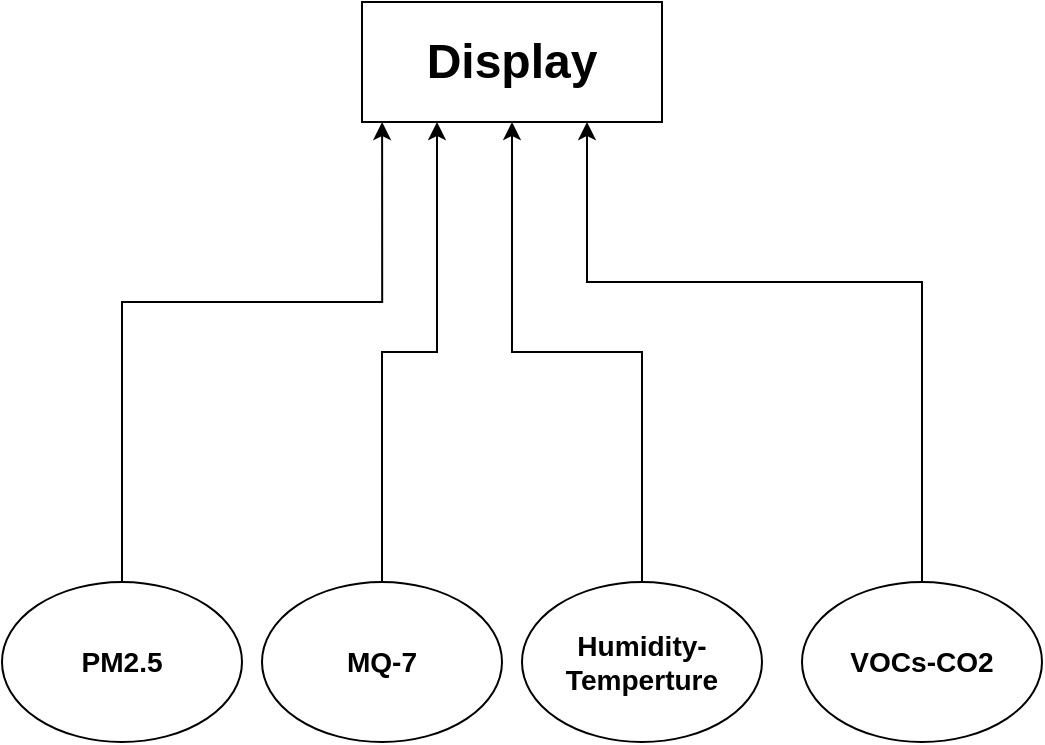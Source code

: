 <mxfile version="26.0.6">
  <diagram name="Page-1" id="50KCAq99XJreJU4lUwnG">
    <mxGraphModel dx="1434" dy="780" grid="1" gridSize="10" guides="1" tooltips="1" connect="1" arrows="1" fold="1" page="1" pageScale="1" pageWidth="850" pageHeight="1100" math="0" shadow="0">
      <root>
        <mxCell id="0" />
        <mxCell id="1" parent="0" />
        <mxCell id="4yn7_-6FRRdtRMWmyEBK-1" value="&lt;h1&gt;Display&lt;/h1&gt;" style="rounded=0;whiteSpace=wrap;html=1;" vertex="1" parent="1">
          <mxGeometry x="370" y="70" width="150" height="60" as="geometry" />
        </mxCell>
        <mxCell id="4yn7_-6FRRdtRMWmyEBK-8" style="edgeStyle=orthogonalEdgeStyle;rounded=0;orthogonalLoop=1;jettySize=auto;html=1;entryX=0.25;entryY=1;entryDx=0;entryDy=0;" edge="1" parent="1" source="4yn7_-6FRRdtRMWmyEBK-2" target="4yn7_-6FRRdtRMWmyEBK-1">
          <mxGeometry relative="1" as="geometry" />
        </mxCell>
        <mxCell id="4yn7_-6FRRdtRMWmyEBK-2" value="&lt;h3&gt;MQ-7&lt;/h3&gt;" style="ellipse;whiteSpace=wrap;html=1;" vertex="1" parent="1">
          <mxGeometry x="320" y="360" width="120" height="80" as="geometry" />
        </mxCell>
        <mxCell id="4yn7_-6FRRdtRMWmyEBK-5" value="&lt;h3&gt;PM2.5&lt;/h3&gt;" style="ellipse;whiteSpace=wrap;html=1;" vertex="1" parent="1">
          <mxGeometry x="190" y="360" width="120" height="80" as="geometry" />
        </mxCell>
        <mxCell id="4yn7_-6FRRdtRMWmyEBK-11" style="edgeStyle=orthogonalEdgeStyle;rounded=0;orthogonalLoop=1;jettySize=auto;html=1;entryX=0.5;entryY=1;entryDx=0;entryDy=0;" edge="1" parent="1" source="4yn7_-6FRRdtRMWmyEBK-6" target="4yn7_-6FRRdtRMWmyEBK-1">
          <mxGeometry relative="1" as="geometry" />
        </mxCell>
        <mxCell id="4yn7_-6FRRdtRMWmyEBK-6" value="&lt;h3&gt;Humidity-Temperture&lt;/h3&gt;" style="ellipse;whiteSpace=wrap;html=1;" vertex="1" parent="1">
          <mxGeometry x="450" y="360" width="120" height="80" as="geometry" />
        </mxCell>
        <mxCell id="4yn7_-6FRRdtRMWmyEBK-12" style="edgeStyle=orthogonalEdgeStyle;rounded=0;orthogonalLoop=1;jettySize=auto;html=1;entryX=0.75;entryY=1;entryDx=0;entryDy=0;" edge="1" parent="1" source="4yn7_-6FRRdtRMWmyEBK-7" target="4yn7_-6FRRdtRMWmyEBK-1">
          <mxGeometry relative="1" as="geometry">
            <Array as="points">
              <mxPoint x="650" y="210" />
              <mxPoint x="483" y="210" />
            </Array>
          </mxGeometry>
        </mxCell>
        <mxCell id="4yn7_-6FRRdtRMWmyEBK-7" value="&lt;h3&gt;VOCs-CO2&lt;/h3&gt;" style="ellipse;whiteSpace=wrap;html=1;" vertex="1" parent="1">
          <mxGeometry x="590" y="360" width="120" height="80" as="geometry" />
        </mxCell>
        <mxCell id="4yn7_-6FRRdtRMWmyEBK-10" style="edgeStyle=orthogonalEdgeStyle;rounded=0;orthogonalLoop=1;jettySize=auto;html=1;entryX=0.067;entryY=1;entryDx=0;entryDy=0;entryPerimeter=0;" edge="1" parent="1" source="4yn7_-6FRRdtRMWmyEBK-5" target="4yn7_-6FRRdtRMWmyEBK-1">
          <mxGeometry relative="1" as="geometry">
            <Array as="points">
              <mxPoint x="250" y="220" />
              <mxPoint x="380" y="220" />
            </Array>
          </mxGeometry>
        </mxCell>
      </root>
    </mxGraphModel>
  </diagram>
</mxfile>
